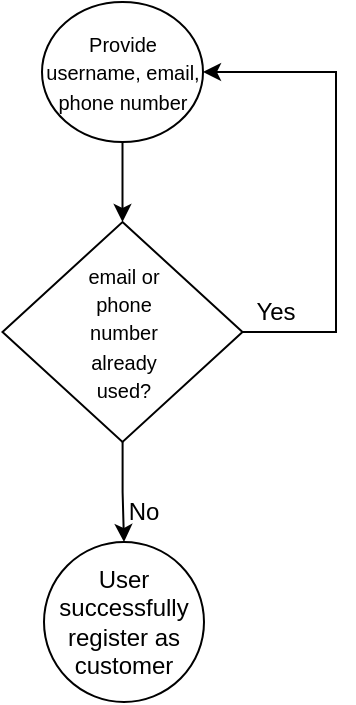 <mxfile version="26.1.1" pages="5">
  <diagram id="C5RBs43oDa-KdzZeNtuy" name="register_page">
    <mxGraphModel dx="1381" dy="788" grid="1" gridSize="10" guides="1" tooltips="1" connect="1" arrows="1" fold="1" page="1" pageScale="1" pageWidth="827" pageHeight="1169" math="0" shadow="0">
      <root>
        <mxCell id="WIyWlLk6GJQsqaUBKTNV-0" />
        <mxCell id="WIyWlLk6GJQsqaUBKTNV-1" parent="WIyWlLk6GJQsqaUBKTNV-0" />
        <mxCell id="vFqRzFj6SfY-Zso-tEkZ-1" value="&lt;font size=&quot;1&quot;&gt;Provide username, email, phone number&lt;/font&gt;" style="ellipse;whiteSpace=wrap;html=1;" vertex="1" parent="WIyWlLk6GJQsqaUBKTNV-1">
          <mxGeometry x="373" y="60" width="80.5" height="70" as="geometry" />
        </mxCell>
        <mxCell id="vFqRzFj6SfY-Zso-tEkZ-11" value="" style="edgeStyle=orthogonalEdgeStyle;rounded=0;orthogonalLoop=1;jettySize=auto;html=1;" edge="1" parent="WIyWlLk6GJQsqaUBKTNV-1" source="vFqRzFj6SfY-Zso-tEkZ-4" target="vFqRzFj6SfY-Zso-tEkZ-10">
          <mxGeometry relative="1" as="geometry" />
        </mxCell>
        <mxCell id="vFqRzFj6SfY-Zso-tEkZ-4" value="" style="rhombus;whiteSpace=wrap;html=1;" vertex="1" parent="WIyWlLk6GJQsqaUBKTNV-1">
          <mxGeometry x="353.25" y="170" width="120" height="110" as="geometry" />
        </mxCell>
        <mxCell id="vFqRzFj6SfY-Zso-tEkZ-5" value="" style="endArrow=classic;html=1;rounded=0;exitX=0.5;exitY=1;exitDx=0;exitDy=0;" edge="1" parent="WIyWlLk6GJQsqaUBKTNV-1" source="vFqRzFj6SfY-Zso-tEkZ-1" target="vFqRzFj6SfY-Zso-tEkZ-4">
          <mxGeometry width="50" height="50" relative="1" as="geometry">
            <mxPoint x="330" y="200" as="sourcePoint" />
            <mxPoint x="380" y="150" as="targetPoint" />
          </mxGeometry>
        </mxCell>
        <mxCell id="vFqRzFj6SfY-Zso-tEkZ-6" value="" style="endArrow=classic;html=1;rounded=0;entryX=1;entryY=0.5;entryDx=0;entryDy=0;exitX=1;exitY=0.5;exitDx=0;exitDy=0;" edge="1" parent="WIyWlLk6GJQsqaUBKTNV-1" source="vFqRzFj6SfY-Zso-tEkZ-4" target="vFqRzFj6SfY-Zso-tEkZ-1">
          <mxGeometry width="50" height="50" relative="1" as="geometry">
            <mxPoint x="473.25" y="220" as="sourcePoint" />
            <mxPoint x="520" y="90" as="targetPoint" />
            <Array as="points">
              <mxPoint x="520" y="225" />
              <mxPoint x="520" y="95" />
            </Array>
          </mxGeometry>
        </mxCell>
        <mxCell id="vFqRzFj6SfY-Zso-tEkZ-7" value="Yes" style="text;html=1;align=center;verticalAlign=middle;whiteSpace=wrap;rounded=0;" vertex="1" parent="WIyWlLk6GJQsqaUBKTNV-1">
          <mxGeometry x="460" y="200" width="60" height="30" as="geometry" />
        </mxCell>
        <mxCell id="vFqRzFj6SfY-Zso-tEkZ-9" value="&lt;span style=&quot;font-size: 10px;&quot;&gt;email or phone number already used?&lt;/span&gt;" style="text;html=1;align=center;verticalAlign=middle;whiteSpace=wrap;rounded=0;" vertex="1" parent="WIyWlLk6GJQsqaUBKTNV-1">
          <mxGeometry x="384" y="210" width="60" height="30" as="geometry" />
        </mxCell>
        <mxCell id="vFqRzFj6SfY-Zso-tEkZ-10" value="User successfully register as customer" style="ellipse;whiteSpace=wrap;html=1;" vertex="1" parent="WIyWlLk6GJQsqaUBKTNV-1">
          <mxGeometry x="374" y="330" width="80" height="80" as="geometry" />
        </mxCell>
        <mxCell id="vFqRzFj6SfY-Zso-tEkZ-12" value="No" style="text;html=1;align=center;verticalAlign=middle;whiteSpace=wrap;rounded=0;" vertex="1" parent="WIyWlLk6GJQsqaUBKTNV-1">
          <mxGeometry x="393.5" y="300" width="60" height="30" as="geometry" />
        </mxCell>
      </root>
    </mxGraphModel>
  </diagram>
  <diagram id="noeFz-CmRHYCKKzCGjBU" name="login">
    <mxGraphModel dx="552" dy="315" grid="1" gridSize="10" guides="1" tooltips="1" connect="1" arrows="1" fold="1" page="1" pageScale="1" pageWidth="850" pageHeight="1100" math="0" shadow="0">
      <root>
        <mxCell id="0" />
        <mxCell id="1" parent="0" />
        <mxCell id="GZhc0Tuc8JsuoQ8Yy22w-4" value="" style="edgeStyle=orthogonalEdgeStyle;rounded=0;orthogonalLoop=1;jettySize=auto;html=1;" edge="1" parent="1" source="GZhc0Tuc8JsuoQ8Yy22w-1" target="GZhc0Tuc8JsuoQ8Yy22w-3">
          <mxGeometry relative="1" as="geometry" />
        </mxCell>
        <mxCell id="GZhc0Tuc8JsuoQ8Yy22w-1" value="" style="strokeWidth=2;html=1;shape=mxgraph.flowchart.start_1;whiteSpace=wrap;" vertex="1" parent="1">
          <mxGeometry x="370" y="10" width="100" height="60" as="geometry" />
        </mxCell>
        <mxCell id="GZhc0Tuc8JsuoQ8Yy22w-2" value="Provide email and password" style="text;html=1;align=center;verticalAlign=middle;whiteSpace=wrap;rounded=0;" vertex="1" parent="1">
          <mxGeometry x="390" y="25" width="60" height="30" as="geometry" />
        </mxCell>
        <mxCell id="GZhc0Tuc8JsuoQ8Yy22w-7" value="" style="edgeStyle=orthogonalEdgeStyle;rounded=0;orthogonalLoop=1;jettySize=auto;html=1;" edge="1" parent="1" source="GZhc0Tuc8JsuoQ8Yy22w-3" target="GZhc0Tuc8JsuoQ8Yy22w-6">
          <mxGeometry relative="1" as="geometry" />
        </mxCell>
        <mxCell id="GZhc0Tuc8JsuoQ8Yy22w-3" value="" style="rhombus;whiteSpace=wrap;html=1;strokeWidth=2;" vertex="1" parent="1">
          <mxGeometry x="380" y="140" width="80" height="80" as="geometry" />
        </mxCell>
        <mxCell id="GZhc0Tuc8JsuoQ8Yy22w-5" value="Account verified?" style="text;html=1;align=center;verticalAlign=middle;whiteSpace=wrap;rounded=0;" vertex="1" parent="1">
          <mxGeometry x="390" y="160" width="60" height="30" as="geometry" />
        </mxCell>
        <mxCell id="GZhc0Tuc8JsuoQ8Yy22w-10" value="" style="edgeStyle=orthogonalEdgeStyle;rounded=0;orthogonalLoop=1;jettySize=auto;html=1;" edge="1" parent="1" source="GZhc0Tuc8JsuoQ8Yy22w-6" target="GZhc0Tuc8JsuoQ8Yy22w-9">
          <mxGeometry relative="1" as="geometry" />
        </mxCell>
        <mxCell id="GZhc0Tuc8JsuoQ8Yy22w-6" value="" style="rhombus;whiteSpace=wrap;html=1;strokeWidth=2;" vertex="1" parent="1">
          <mxGeometry x="380" y="300" width="80" height="80" as="geometry" />
        </mxCell>
        <mxCell id="GZhc0Tuc8JsuoQ8Yy22w-8" value="correct credential?" style="text;html=1;align=center;verticalAlign=middle;whiteSpace=wrap;rounded=0;" vertex="1" parent="1">
          <mxGeometry x="390" y="320" width="60" height="30" as="geometry" />
        </mxCell>
        <mxCell id="GZhc0Tuc8JsuoQ8Yy22w-9" value="" style="strokeWidth=2;html=1;shape=mxgraph.flowchart.start_1;whiteSpace=wrap;" vertex="1" parent="1">
          <mxGeometry x="370" y="460" width="100" height="60" as="geometry" />
        </mxCell>
        <mxCell id="GZhc0Tuc8JsuoQ8Yy22w-11" value="Login Successfully" style="text;html=1;align=center;verticalAlign=middle;whiteSpace=wrap;rounded=0;" vertex="1" parent="1">
          <mxGeometry x="390" y="475" width="60" height="30" as="geometry" />
        </mxCell>
        <mxCell id="GZhc0Tuc8JsuoQ8Yy22w-12" value="Yes" style="text;html=1;align=center;verticalAlign=middle;whiteSpace=wrap;rounded=0;" vertex="1" parent="1">
          <mxGeometry x="410" y="240" width="60" height="30" as="geometry" />
        </mxCell>
        <mxCell id="GZhc0Tuc8JsuoQ8Yy22w-13" value="Yes" style="text;html=1;align=center;verticalAlign=middle;whiteSpace=wrap;rounded=0;" vertex="1" parent="1">
          <mxGeometry x="410" y="400" width="60" height="30" as="geometry" />
        </mxCell>
      </root>
    </mxGraphModel>
  </diagram>
  <diagram id="HBIR7eQrUnOpqF7QMStF" name="verify-otp">
    <mxGraphModel dx="1315" dy="1850" grid="1" gridSize="10" guides="1" tooltips="1" connect="1" arrows="1" fold="1" page="1" pageScale="1" pageWidth="850" pageHeight="1100" math="0" shadow="0">
      <root>
        <mxCell id="0" />
        <mxCell id="1" parent="0" />
        <mxCell id="HF3W2_mxPpONOlsybkka-77" value="" style="rounded=1;whiteSpace=wrap;html=1;dashed=1;dashPattern=8 8;strokeWidth=2;" vertex="1" parent="1">
          <mxGeometry x="120" y="640" width="510" height="780" as="geometry" />
        </mxCell>
        <mxCell id="HF3W2_mxPpONOlsybkka-76" value="" style="rounded=1;whiteSpace=wrap;html=1;dashed=1;dashPattern=8 8;strokeWidth=2;" vertex="1" parent="1">
          <mxGeometry x="120" y="20" width="510" height="610" as="geometry" />
        </mxCell>
        <mxCell id="HF3W2_mxPpONOlsybkka-74" value="" style="rounded=1;whiteSpace=wrap;html=1;dashed=1;dashPattern=8 8;strokeWidth=2;" vertex="1" parent="1">
          <mxGeometry x="120" y="-990" width="510" height="990" as="geometry" />
        </mxCell>
        <mxCell id="HF3W2_mxPpONOlsybkka-4" value="" style="edgeStyle=orthogonalEdgeStyle;rounded=0;orthogonalLoop=1;jettySize=auto;html=1;" edge="1" parent="1" source="HF3W2_mxPpONOlsybkka-1" target="HF3W2_mxPpONOlsybkka-3">
          <mxGeometry relative="1" as="geometry" />
        </mxCell>
        <mxCell id="HF3W2_mxPpONOlsybkka-1" value="" style="strokeWidth=2;html=1;shape=mxgraph.flowchart.start_1;whiteSpace=wrap;" vertex="1" parent="1">
          <mxGeometry x="310" y="-1090" width="130" height="80" as="geometry" />
        </mxCell>
        <mxCell id="HF3W2_mxPpONOlsybkka-2" value="Start" style="text;html=1;align=center;verticalAlign=middle;whiteSpace=wrap;rounded=0;" vertex="1" parent="1">
          <mxGeometry x="340" y="-1065" width="60" height="30" as="geometry" />
        </mxCell>
        <mxCell id="HF3W2_mxPpONOlsybkka-3" value="" style="whiteSpace=wrap;html=1;strokeWidth=2;" vertex="1" parent="1">
          <mxGeometry x="315" y="-920" width="120" height="60" as="geometry" />
        </mxCell>
        <mxCell id="HF3W2_mxPpONOlsybkka-7" value="" style="edgeStyle=orthogonalEdgeStyle;rounded=0;orthogonalLoop=1;jettySize=auto;html=1;" edge="1" parent="1" source="HF3W2_mxPpONOlsybkka-5" target="HF3W2_mxPpONOlsybkka-6">
          <mxGeometry relative="1" as="geometry" />
        </mxCell>
        <mxCell id="HF3W2_mxPpONOlsybkka-5" value="User Accesses Registration Page" style="text;html=1;align=center;verticalAlign=middle;whiteSpace=wrap;rounded=0;" vertex="1" parent="1">
          <mxGeometry x="317.5" y="-915" width="115" height="50" as="geometry" />
        </mxCell>
        <mxCell id="HF3W2_mxPpONOlsybkka-10" value="" style="edgeStyle=orthogonalEdgeStyle;rounded=0;orthogonalLoop=1;jettySize=auto;html=1;" edge="1" parent="1" source="HF3W2_mxPpONOlsybkka-6" target="HF3W2_mxPpONOlsybkka-9">
          <mxGeometry relative="1" as="geometry" />
        </mxCell>
        <mxCell id="HF3W2_mxPpONOlsybkka-6" value="" style="whiteSpace=wrap;html=1;" vertex="1" parent="1">
          <mxGeometry x="240" y="-790" width="270" height="60" as="geometry" />
        </mxCell>
        <mxCell id="HF3W2_mxPpONOlsybkka-8" value="user Enters Details (Full Name, E-mail, Phone Number, Password)" style="text;html=1;align=center;verticalAlign=middle;whiteSpace=wrap;rounded=0;" vertex="1" parent="1">
          <mxGeometry x="240" y="-790" width="270" height="50" as="geometry" />
        </mxCell>
        <mxCell id="HF3W2_mxPpONOlsybkka-12" style="edgeStyle=orthogonalEdgeStyle;rounded=0;orthogonalLoop=1;jettySize=auto;html=1;exitX=1;exitY=0.5;exitDx=0;exitDy=0;entryX=1.002;entryY=0.614;entryDx=0;entryDy=0;entryPerimeter=0;" edge="1" parent="1" source="HF3W2_mxPpONOlsybkka-9" target="HF3W2_mxPpONOlsybkka-8">
          <mxGeometry relative="1" as="geometry">
            <mxPoint x="561.08" y="-760.7" as="targetPoint" />
            <mxPoint x="490" y="-605" as="sourcePoint" />
            <Array as="points">
              <mxPoint x="560" y="-605" />
              <mxPoint x="560" y="-759" />
            </Array>
          </mxGeometry>
        </mxCell>
        <mxCell id="HF3W2_mxPpONOlsybkka-14" value="" style="edgeStyle=orthogonalEdgeStyle;rounded=0;orthogonalLoop=1;jettySize=auto;html=1;" edge="1" parent="1" source="HF3W2_mxPpONOlsybkka-9" target="HF3W2_mxPpONOlsybkka-13">
          <mxGeometry relative="1" as="geometry" />
        </mxCell>
        <mxCell id="HF3W2_mxPpONOlsybkka-9" value="" style="rhombus;whiteSpace=wrap;html=1;" vertex="1" parent="1">
          <mxGeometry x="310" y="-660" width="130" height="110" as="geometry" />
        </mxCell>
        <mxCell id="HF3W2_mxPpONOlsybkka-11" value="System Validates Input" style="text;html=1;align=center;verticalAlign=middle;whiteSpace=wrap;rounded=0;" vertex="1" parent="1">
          <mxGeometry x="320" y="-630" width="110" height="50" as="geometry" />
        </mxCell>
        <mxCell id="HF3W2_mxPpONOlsybkka-16" style="edgeStyle=orthogonalEdgeStyle;rounded=0;orthogonalLoop=1;jettySize=auto;html=1;exitX=0;exitY=0.5;exitDx=0;exitDy=0;entryX=0;entryY=0.6;entryDx=0;entryDy=0;entryPerimeter=0;" edge="1" parent="1" source="HF3W2_mxPpONOlsybkka-13" target="HF3W2_mxPpONOlsybkka-8">
          <mxGeometry relative="1" as="geometry">
            <mxPoint x="160" y="-760" as="targetPoint" />
            <Array as="points">
              <mxPoint x="160" y="-400" />
              <mxPoint x="160" y="-760" />
            </Array>
          </mxGeometry>
        </mxCell>
        <mxCell id="HF3W2_mxPpONOlsybkka-18" value="" style="edgeStyle=orthogonalEdgeStyle;rounded=0;orthogonalLoop=1;jettySize=auto;html=1;" edge="1" parent="1" source="HF3W2_mxPpONOlsybkka-13" target="HF3W2_mxPpONOlsybkka-17">
          <mxGeometry relative="1" as="geometry" />
        </mxCell>
        <mxCell id="HF3W2_mxPpONOlsybkka-13" value="" style="rhombus;whiteSpace=wrap;html=1;" vertex="1" parent="1">
          <mxGeometry x="310" y="-455" width="130" height="110" as="geometry" />
        </mxCell>
        <mxCell id="HF3W2_mxPpONOlsybkka-15" value="System Checks for Existing User" style="text;html=1;align=center;verticalAlign=middle;whiteSpace=wrap;rounded=0;" vertex="1" parent="1">
          <mxGeometry x="320" y="-425" width="110" height="50" as="geometry" />
        </mxCell>
        <mxCell id="HF3W2_mxPpONOlsybkka-21" value="" style="edgeStyle=orthogonalEdgeStyle;rounded=0;orthogonalLoop=1;jettySize=auto;html=1;" edge="1" parent="1" source="HF3W2_mxPpONOlsybkka-17" target="HF3W2_mxPpONOlsybkka-20">
          <mxGeometry relative="1" as="geometry" />
        </mxCell>
        <mxCell id="HF3W2_mxPpONOlsybkka-17" value="" style="whiteSpace=wrap;html=1;" vertex="1" parent="1">
          <mxGeometry x="240" y="-240" width="270" height="60" as="geometry" />
        </mxCell>
        <mxCell id="HF3W2_mxPpONOlsybkka-19" value="System Generates OTP&lt;br&gt;System Creates User Record" style="text;html=1;align=center;verticalAlign=middle;whiteSpace=wrap;rounded=0;" vertex="1" parent="1">
          <mxGeometry x="240" y="-240" width="270" height="50" as="geometry" />
        </mxCell>
        <mxCell id="HF3W2_mxPpONOlsybkka-24" value="" style="edgeStyle=orthogonalEdgeStyle;rounded=0;orthogonalLoop=1;jettySize=auto;html=1;" edge="1" parent="1" source="HF3W2_mxPpONOlsybkka-20" target="HF3W2_mxPpONOlsybkka-23">
          <mxGeometry relative="1" as="geometry" />
        </mxCell>
        <mxCell id="HF3W2_mxPpONOlsybkka-20" value="" style="whiteSpace=wrap;html=1;" vertex="1" parent="1">
          <mxGeometry x="240" y="-100" width="270" height="60" as="geometry" />
        </mxCell>
        <mxCell id="HF3W2_mxPpONOlsybkka-22" value="System Sends OTP to User&#39;s Email/Phone Number" style="text;html=1;align=center;verticalAlign=middle;whiteSpace=wrap;rounded=0;" vertex="1" parent="1">
          <mxGeometry x="240" y="-100" width="270" height="50" as="geometry" />
        </mxCell>
        <mxCell id="HF3W2_mxPpONOlsybkka-27" value="" style="edgeStyle=orthogonalEdgeStyle;rounded=0;orthogonalLoop=1;jettySize=auto;html=1;" edge="1" parent="1" source="HF3W2_mxPpONOlsybkka-23" target="HF3W2_mxPpONOlsybkka-26">
          <mxGeometry relative="1" as="geometry" />
        </mxCell>
        <mxCell id="HF3W2_mxPpONOlsybkka-23" value="" style="whiteSpace=wrap;html=1;" vertex="1" parent="1">
          <mxGeometry x="315" y="40" width="120" height="60" as="geometry" />
        </mxCell>
        <mxCell id="HF3W2_mxPpONOlsybkka-25" value="user Enters OTP" style="text;html=1;align=center;verticalAlign=middle;whiteSpace=wrap;rounded=0;" vertex="1" parent="1">
          <mxGeometry x="315" y="40" width="125" height="50" as="geometry" />
        </mxCell>
        <mxCell id="HF3W2_mxPpONOlsybkka-29" style="edgeStyle=orthogonalEdgeStyle;rounded=0;orthogonalLoop=1;jettySize=auto;html=1;exitX=1;exitY=0.5;exitDx=0;exitDy=0;entryX=1;entryY=0.5;entryDx=0;entryDy=0;" edge="1" parent="1" source="HF3W2_mxPpONOlsybkka-26" target="HF3W2_mxPpONOlsybkka-25">
          <mxGeometry relative="1" as="geometry">
            <mxPoint x="520" y="60" as="targetPoint" />
            <Array as="points">
              <mxPoint x="500" y="225" />
              <mxPoint x="500" y="65" />
            </Array>
          </mxGeometry>
        </mxCell>
        <mxCell id="HF3W2_mxPpONOlsybkka-33" value="" style="edgeStyle=orthogonalEdgeStyle;rounded=0;orthogonalLoop=1;jettySize=auto;html=1;" edge="1" parent="1" source="HF3W2_mxPpONOlsybkka-26" target="HF3W2_mxPpONOlsybkka-32">
          <mxGeometry relative="1" as="geometry" />
        </mxCell>
        <mxCell id="HF3W2_mxPpONOlsybkka-26" value="" style="rhombus;whiteSpace=wrap;html=1;" vertex="1" parent="1">
          <mxGeometry x="310" y="170" width="130" height="110" as="geometry" />
        </mxCell>
        <mxCell id="HF3W2_mxPpONOlsybkka-28" value="System Validates OTP" style="text;html=1;align=center;verticalAlign=middle;whiteSpace=wrap;rounded=0;" vertex="1" parent="1">
          <mxGeometry x="332.5" y="210" width="90" height="30" as="geometry" />
        </mxCell>
        <mxCell id="HF3W2_mxPpONOlsybkka-36" value="" style="edgeStyle=orthogonalEdgeStyle;rounded=0;orthogonalLoop=1;jettySize=auto;html=1;" edge="1" parent="1" source="HF3W2_mxPpONOlsybkka-32" target="HF3W2_mxPpONOlsybkka-35">
          <mxGeometry relative="1" as="geometry" />
        </mxCell>
        <mxCell id="HF3W2_mxPpONOlsybkka-32" value="" style="whiteSpace=wrap;html=1;" vertex="1" parent="1">
          <mxGeometry x="315" y="385" width="120" height="60" as="geometry" />
        </mxCell>
        <mxCell id="HF3W2_mxPpONOlsybkka-34" value="System Sets isVerified to True&amp;nbsp;" style="text;html=1;align=center;verticalAlign=middle;whiteSpace=wrap;rounded=0;" vertex="1" parent="1">
          <mxGeometry x="315" y="385" width="115" height="45" as="geometry" />
        </mxCell>
        <mxCell id="HF3W2_mxPpONOlsybkka-39" value="" style="edgeStyle=orthogonalEdgeStyle;rounded=0;orthogonalLoop=1;jettySize=auto;html=1;" edge="1" parent="1" source="HF3W2_mxPpONOlsybkka-35" target="HF3W2_mxPpONOlsybkka-38">
          <mxGeometry relative="1" as="geometry" />
        </mxCell>
        <mxCell id="HF3W2_mxPpONOlsybkka-35" value="" style="whiteSpace=wrap;html=1;" vertex="1" parent="1">
          <mxGeometry x="240" y="525" width="270" height="60" as="geometry" />
        </mxCell>
        <mxCell id="HF3W2_mxPpONOlsybkka-37" value="Display Success message (Able to login with email and password)" style="text;html=1;align=center;verticalAlign=middle;whiteSpace=wrap;rounded=0;" vertex="1" parent="1">
          <mxGeometry x="240" y="525" width="270" height="45" as="geometry" />
        </mxCell>
        <mxCell id="HF3W2_mxPpONOlsybkka-42" value="" style="edgeStyle=orthogonalEdgeStyle;rounded=0;orthogonalLoop=1;jettySize=auto;html=1;" edge="1" parent="1" source="HF3W2_mxPpONOlsybkka-38" target="HF3W2_mxPpONOlsybkka-41">
          <mxGeometry relative="1" as="geometry" />
        </mxCell>
        <mxCell id="HF3W2_mxPpONOlsybkka-38" value="" style="whiteSpace=wrap;html=1;" vertex="1" parent="1">
          <mxGeometry x="315" y="665" width="120" height="60" as="geometry" />
        </mxCell>
        <mxCell id="HF3W2_mxPpONOlsybkka-40" value="User Accesses Login page" style="text;html=1;align=center;verticalAlign=middle;whiteSpace=wrap;rounded=0;" vertex="1" parent="1">
          <mxGeometry x="315" y="665" width="125" height="45" as="geometry" />
        </mxCell>
        <mxCell id="HF3W2_mxPpONOlsybkka-45" value="" style="edgeStyle=orthogonalEdgeStyle;rounded=0;orthogonalLoop=1;jettySize=auto;html=1;" edge="1" parent="1" source="HF3W2_mxPpONOlsybkka-41" target="HF3W2_mxPpONOlsybkka-44">
          <mxGeometry relative="1" as="geometry" />
        </mxCell>
        <mxCell id="HF3W2_mxPpONOlsybkka-41" value="" style="whiteSpace=wrap;html=1;" vertex="1" parent="1">
          <mxGeometry x="240" y="810" width="270" height="60" as="geometry" />
        </mxCell>
        <mxCell id="HF3W2_mxPpONOlsybkka-43" value="Users Enters Email and password" style="text;html=1;align=center;verticalAlign=middle;whiteSpace=wrap;rounded=0;" vertex="1" parent="1">
          <mxGeometry x="240" y="810" width="270" height="50" as="geometry" />
        </mxCell>
        <mxCell id="HF3W2_mxPpONOlsybkka-48" value="" style="edgeStyle=orthogonalEdgeStyle;rounded=0;orthogonalLoop=1;jettySize=auto;html=1;" edge="1" parent="1" source="HF3W2_mxPpONOlsybkka-44" target="HF3W2_mxPpONOlsybkka-47">
          <mxGeometry relative="1" as="geometry" />
        </mxCell>
        <mxCell id="HF3W2_mxPpONOlsybkka-52" value="" style="edgeStyle=orthogonalEdgeStyle;rounded=0;orthogonalLoop=1;jettySize=auto;html=1;" edge="1" parent="1" source="HF3W2_mxPpONOlsybkka-44" target="HF3W2_mxPpONOlsybkka-51">
          <mxGeometry relative="1" as="geometry" />
        </mxCell>
        <mxCell id="HF3W2_mxPpONOlsybkka-44" value="" style="rhombus;whiteSpace=wrap;html=1;" vertex="1" parent="1">
          <mxGeometry x="310" y="940" width="130" height="110" as="geometry" />
        </mxCell>
        <mxCell id="HF3W2_mxPpONOlsybkka-46" value="Check isVerified True?" style="text;html=1;align=center;verticalAlign=middle;whiteSpace=wrap;rounded=0;" vertex="1" parent="1">
          <mxGeometry x="315" y="980" width="120" height="30" as="geometry" />
        </mxCell>
        <mxCell id="HF3W2_mxPpONOlsybkka-47" value="" style="whiteSpace=wrap;html=1;" vertex="1" parent="1">
          <mxGeometry x="525" y="965" width="120" height="60" as="geometry" />
        </mxCell>
        <mxCell id="HF3W2_mxPpONOlsybkka-50" style="edgeStyle=orthogonalEdgeStyle;rounded=0;orthogonalLoop=1;jettySize=auto;html=1;exitX=0.5;exitY=0;exitDx=0;exitDy=0;entryX=0.975;entryY=0.173;entryDx=0;entryDy=0;entryPerimeter=0;" edge="1" parent="1">
          <mxGeometry relative="1" as="geometry">
            <mxPoint x="434.995" y="48.65" as="targetPoint" />
            <mxPoint x="580.62" y="965.0" as="sourcePoint" />
            <Array as="points">
              <mxPoint x="598.12" y="965" />
              <mxPoint x="598.12" y="49" />
            </Array>
          </mxGeometry>
        </mxCell>
        <mxCell id="HF3W2_mxPpONOlsybkka-49" value="Resend OTP and Verify" style="text;html=1;align=center;verticalAlign=middle;whiteSpace=wrap;rounded=0;" vertex="1" parent="1">
          <mxGeometry x="525" y="965" width="115" height="55" as="geometry" />
        </mxCell>
        <mxCell id="HF3W2_mxPpONOlsybkka-54" style="edgeStyle=orthogonalEdgeStyle;rounded=0;orthogonalLoop=1;jettySize=auto;html=1;exitX=0;exitY=1;exitDx=0;exitDy=0;" edge="1" parent="1" source="HF3W2_mxPpONOlsybkka-51">
          <mxGeometry relative="1" as="geometry">
            <mxPoint x="210" y="1320" as="targetPoint" />
          </mxGeometry>
        </mxCell>
        <mxCell id="HF3W2_mxPpONOlsybkka-55" style="edgeStyle=orthogonalEdgeStyle;rounded=0;orthogonalLoop=1;jettySize=auto;html=1;exitX=1;exitY=1;exitDx=0;exitDy=0;" edge="1" parent="1">
          <mxGeometry relative="1" as="geometry">
            <mxPoint x="543" y="1320" as="targetPoint" />
            <mxPoint x="390.0" y="1212.5" as="sourcePoint" />
          </mxGeometry>
        </mxCell>
        <mxCell id="HF3W2_mxPpONOlsybkka-51" value="" style="rhombus;whiteSpace=wrap;html=1;" vertex="1" parent="1">
          <mxGeometry x="310" y="1130" width="130" height="110" as="geometry" />
        </mxCell>
        <mxCell id="HF3W2_mxPpONOlsybkka-53" value="Check Credentials" style="text;html=1;align=center;verticalAlign=middle;whiteSpace=wrap;rounded=0;" vertex="1" parent="1">
          <mxGeometry x="310" y="1170" width="130" height="30" as="geometry" />
        </mxCell>
        <mxCell id="HF3W2_mxPpONOlsybkka-56" value="" style="rounded=0;whiteSpace=wrap;html=1;" vertex="1" parent="1">
          <mxGeometry x="150" y="1320" width="120" height="60" as="geometry" />
        </mxCell>
        <mxCell id="HF3W2_mxPpONOlsybkka-63" style="edgeStyle=orthogonalEdgeStyle;rounded=0;orthogonalLoop=1;jettySize=auto;html=1;exitX=0.25;exitY=0;exitDx=0;exitDy=0;entryX=0;entryY=0.6;entryDx=0;entryDy=0;entryPerimeter=0;" edge="1" parent="1" source="HF3W2_mxPpONOlsybkka-57" target="HF3W2_mxPpONOlsybkka-43">
          <mxGeometry relative="1" as="geometry">
            <mxPoint x="180" y="840" as="targetPoint" />
          </mxGeometry>
        </mxCell>
        <mxCell id="HF3W2_mxPpONOlsybkka-57" value="Display Error(Invalid Credentials)" style="text;html=1;align=center;verticalAlign=middle;whiteSpace=wrap;rounded=0;" vertex="1" parent="1">
          <mxGeometry x="150" y="1320" width="120" height="50" as="geometry" />
        </mxCell>
        <mxCell id="HF3W2_mxPpONOlsybkka-61" value="" style="edgeStyle=orthogonalEdgeStyle;rounded=0;orthogonalLoop=1;jettySize=auto;html=1;" edge="1" parent="1" source="HF3W2_mxPpONOlsybkka-58" target="HF3W2_mxPpONOlsybkka-60">
          <mxGeometry relative="1" as="geometry" />
        </mxCell>
        <mxCell id="HF3W2_mxPpONOlsybkka-58" value="" style="rounded=0;whiteSpace=wrap;html=1;" vertex="1" parent="1">
          <mxGeometry x="480" y="1320" width="120" height="60" as="geometry" />
        </mxCell>
        <mxCell id="HF3W2_mxPpONOlsybkka-59" value="Logged In Successfully" style="text;html=1;align=center;verticalAlign=middle;whiteSpace=wrap;rounded=0;" vertex="1" parent="1">
          <mxGeometry x="480" y="1320" width="120" height="50" as="geometry" />
        </mxCell>
        <mxCell id="HF3W2_mxPpONOlsybkka-60" value="" style="ellipse;whiteSpace=wrap;html=1;rounded=0;" vertex="1" parent="1">
          <mxGeometry x="470" y="1450" width="140" height="70" as="geometry" />
        </mxCell>
        <mxCell id="HF3W2_mxPpONOlsybkka-62" value="End" style="text;html=1;align=center;verticalAlign=middle;whiteSpace=wrap;rounded=0;" vertex="1" parent="1">
          <mxGeometry x="510" y="1470" width="60" height="30" as="geometry" />
        </mxCell>
        <mxCell id="HF3W2_mxPpONOlsybkka-64" value="Invalid" style="text;html=1;align=center;verticalAlign=middle;whiteSpace=wrap;rounded=0;" vertex="1" parent="1">
          <mxGeometry x="465" y="-630" width="60" height="30" as="geometry" />
        </mxCell>
        <mxCell id="HF3W2_mxPpONOlsybkka-65" value="Valid" style="text;html=1;align=center;verticalAlign=middle;whiteSpace=wrap;rounded=0;" vertex="1" parent="1">
          <mxGeometry x="375" y="-520" width="60" height="30" as="geometry" />
        </mxCell>
        <mxCell id="HF3W2_mxPpONOlsybkka-66" value="Exists" style="text;html=1;align=center;verticalAlign=middle;whiteSpace=wrap;rounded=0;" vertex="1" parent="1">
          <mxGeometry x="220" y="-430" width="60" height="30" as="geometry" />
        </mxCell>
        <mxCell id="HF3W2_mxPpONOlsybkka-67" value="Not Exists" style="text;html=1;align=center;verticalAlign=middle;whiteSpace=wrap;rounded=0;" vertex="1" parent="1">
          <mxGeometry x="380" y="-320" width="60" height="30" as="geometry" />
        </mxCell>
        <mxCell id="HF3W2_mxPpONOlsybkka-68" value="Invalid" style="text;html=1;align=center;verticalAlign=middle;whiteSpace=wrap;rounded=0;" vertex="1" parent="1">
          <mxGeometry x="440" y="200" width="60" height="30" as="geometry" />
        </mxCell>
        <mxCell id="HF3W2_mxPpONOlsybkka-69" value="Valid" style="text;html=1;align=center;verticalAlign=middle;whiteSpace=wrap;rounded=0;" vertex="1" parent="1">
          <mxGeometry x="375" y="310" width="60" height="30" as="geometry" />
        </mxCell>
        <mxCell id="HF3W2_mxPpONOlsybkka-70" value="Yes" style="text;html=1;align=center;verticalAlign=middle;whiteSpace=wrap;rounded=0;" vertex="1" parent="1">
          <mxGeometry x="365" y="1070" width="60" height="30" as="geometry" />
        </mxCell>
        <mxCell id="HF3W2_mxPpONOlsybkka-71" value="No" style="text;html=1;align=center;verticalAlign=middle;whiteSpace=wrap;rounded=0;" vertex="1" parent="1">
          <mxGeometry x="450" y="970" width="60" height="30" as="geometry" />
        </mxCell>
        <mxCell id="HF3W2_mxPpONOlsybkka-72" value="Invalid" style="text;html=1;align=center;verticalAlign=middle;whiteSpace=wrap;rounded=0;" vertex="1" parent="1">
          <mxGeometry x="230" y="1190" width="60" height="30" as="geometry" />
        </mxCell>
        <mxCell id="HF3W2_mxPpONOlsybkka-73" value="Valid" style="text;html=1;align=center;verticalAlign=middle;whiteSpace=wrap;rounded=0;" vertex="1" parent="1">
          <mxGeometry x="450" y="1190" width="60" height="30" as="geometry" />
        </mxCell>
        <mxCell id="HF3W2_mxPpONOlsybkka-78" value="User Registration" style="text;html=1;align=center;verticalAlign=middle;whiteSpace=wrap;rounded=0;fontStyle=5" vertex="1" parent="1">
          <mxGeometry x="160" y="-980" width="120" height="30" as="geometry" />
        </mxCell>
        <mxCell id="HF3W2_mxPpONOlsybkka-79" value="&lt;b&gt;&lt;u&gt;OTP Verification&lt;/u&gt;&lt;/b&gt;" style="text;html=1;align=center;verticalAlign=middle;whiteSpace=wrap;rounded=0;" vertex="1" parent="1">
          <mxGeometry x="160" y="30" width="110" height="30" as="geometry" />
        </mxCell>
        <mxCell id="HF3W2_mxPpONOlsybkka-80" value="&lt;b&gt;&lt;u&gt;User Login&lt;/u&gt;&lt;/b&gt;" style="text;html=1;align=center;verticalAlign=middle;whiteSpace=wrap;rounded=0;" vertex="1" parent="1">
          <mxGeometry x="160" y="660" width="120" height="30" as="geometry" />
        </mxCell>
      </root>
    </mxGraphModel>
  </diagram>
  <diagram id="fbrleBVb4-goivSlWquf" name="Page-4">
    <mxGraphModel dx="1381" dy="788" grid="1" gridSize="10" guides="1" tooltips="1" connect="1" arrows="1" fold="1" page="1" pageScale="1" pageWidth="850" pageHeight="1100" math="0" shadow="0">
      <root>
        <mxCell id="0" />
        <mxCell id="1" parent="0" />
        <mxCell id="Uj1_zlIhvmjXQwpIuvbx-1" value="" style="edgeStyle=orthogonalEdgeStyle;rounded=0;orthogonalLoop=1;jettySize=auto;html=1;" edge="1" parent="1" source="Uj1_zlIhvmjXQwpIuvbx-2" target="Uj1_zlIhvmjXQwpIuvbx-4">
          <mxGeometry relative="1" as="geometry" />
        </mxCell>
        <mxCell id="Uj1_zlIhvmjXQwpIuvbx-2" value="Start" style="strokeWidth=2;html=1;shape=mxgraph.flowchart.start_1;whiteSpace=wrap;" vertex="1" parent="1">
          <mxGeometry x="310" y="100" width="90" height="50" as="geometry" />
        </mxCell>
        <mxCell id="Uj1_zlIhvmjXQwpIuvbx-3" value="" style="edgeStyle=orthogonalEdgeStyle;rounded=0;orthogonalLoop=1;jettySize=auto;html=1;" edge="1" parent="1" source="Uj1_zlIhvmjXQwpIuvbx-4" target="Uj1_zlIhvmjXQwpIuvbx-9">
          <mxGeometry relative="1" as="geometry" />
        </mxCell>
        <mxCell id="Uj1_zlIhvmjXQwpIuvbx-4" value="Landing Page" style="whiteSpace=wrap;html=1;strokeWidth=2;" vertex="1" parent="1">
          <mxGeometry x="295" y="190" width="120" height="60" as="geometry" />
        </mxCell>
        <mxCell id="Uj1_zlIhvmjXQwpIuvbx-5" value="" style="edgeStyle=orthogonalEdgeStyle;rounded=0;orthogonalLoop=1;jettySize=auto;html=1;entryX=0.5;entryY=0;entryDx=0;entryDy=0;" edge="1" parent="1" source="Uj1_zlIhvmjXQwpIuvbx-9" target="Uj1_zlIhvmjXQwpIuvbx-20">
          <mxGeometry relative="1" as="geometry">
            <mxPoint x="355" y="540" as="targetPoint" />
          </mxGeometry>
        </mxCell>
        <mxCell id="Uj1_zlIhvmjXQwpIuvbx-6" value="Yes" style="edgeLabel;html=1;align=center;verticalAlign=middle;resizable=0;points=[];" vertex="1" connectable="0" parent="Uj1_zlIhvmjXQwpIuvbx-5">
          <mxGeometry x="-0.204" y="-2" relative="1" as="geometry">
            <mxPoint as="offset" />
          </mxGeometry>
        </mxCell>
        <mxCell id="Uj1_zlIhvmjXQwpIuvbx-7" value="" style="edgeStyle=orthogonalEdgeStyle;rounded=0;orthogonalLoop=1;jettySize=auto;html=1;" edge="1" parent="1" target="Uj1_zlIhvmjXQwpIuvbx-11">
          <mxGeometry relative="1" as="geometry">
            <mxPoint x="407.5" y="330.0" as="sourcePoint" />
          </mxGeometry>
        </mxCell>
        <mxCell id="Uj1_zlIhvmjXQwpIuvbx-8" value="No" style="edgeLabel;html=1;align=center;verticalAlign=middle;resizable=0;points=[];" vertex="1" connectable="0" parent="Uj1_zlIhvmjXQwpIuvbx-7">
          <mxGeometry x="-0.321" y="2" relative="1" as="geometry">
            <mxPoint as="offset" />
          </mxGeometry>
        </mxCell>
        <mxCell id="Uj1_zlIhvmjXQwpIuvbx-9" value="isSeller" style="rhombus;whiteSpace=wrap;html=1;strokeWidth=2;" vertex="1" parent="1">
          <mxGeometry x="307.5" y="290" width="95" height="80" as="geometry" />
        </mxCell>
        <mxCell id="Uj1_zlIhvmjXQwpIuvbx-10" value="" style="edgeStyle=orthogonalEdgeStyle;rounded=0;orthogonalLoop=1;jettySize=auto;html=1;" edge="1" parent="1" source="Uj1_zlIhvmjXQwpIuvbx-11" target="Uj1_zlIhvmjXQwpIuvbx-13">
          <mxGeometry relative="1" as="geometry" />
        </mxCell>
        <mxCell id="Uj1_zlIhvmjXQwpIuvbx-11" value="Request for Seller" style="whiteSpace=wrap;html=1;strokeWidth=2;" vertex="1" parent="1">
          <mxGeometry x="480" y="305" width="120" height="50" as="geometry" />
        </mxCell>
        <mxCell id="Uj1_zlIhvmjXQwpIuvbx-12" value="" style="edgeStyle=orthogonalEdgeStyle;rounded=0;orthogonalLoop=1;jettySize=auto;html=1;" edge="1" parent="1" source="Uj1_zlIhvmjXQwpIuvbx-13">
          <mxGeometry relative="1" as="geometry">
            <mxPoint x="540" y="540" as="targetPoint" />
          </mxGeometry>
        </mxCell>
        <mxCell id="Uj1_zlIhvmjXQwpIuvbx-13" value="Upload all the required Docs" style="shape=parallelogram;perimeter=parallelogramPerimeter;whiteSpace=wrap;html=1;fixedSize=1;strokeWidth=2;" vertex="1" parent="1">
          <mxGeometry x="480" y="430" width="120" height="60" as="geometry" />
        </mxCell>
        <mxCell id="Uj1_zlIhvmjXQwpIuvbx-14" value="" style="edgeStyle=orthogonalEdgeStyle;rounded=0;orthogonalLoop=1;jettySize=auto;html=1;" edge="1" parent="1" source="Uj1_zlIhvmjXQwpIuvbx-18" target="Uj1_zlIhvmjXQwpIuvbx-20">
          <mxGeometry relative="1" as="geometry" />
        </mxCell>
        <mxCell id="Uj1_zlIhvmjXQwpIuvbx-15" value="Approved" style="edgeLabel;html=1;align=center;verticalAlign=middle;resizable=0;points=[];" vertex="1" connectable="0" parent="Uj1_zlIhvmjXQwpIuvbx-14">
          <mxGeometry x="-0.032" y="2" relative="1" as="geometry">
            <mxPoint as="offset" />
          </mxGeometry>
        </mxCell>
        <mxCell id="Uj1_zlIhvmjXQwpIuvbx-16" value="" style="edgeStyle=orthogonalEdgeStyle;rounded=0;orthogonalLoop=1;jettySize=auto;html=1;" edge="1" parent="1" source="Uj1_zlIhvmjXQwpIuvbx-18" target="Uj1_zlIhvmjXQwpIuvbx-24">
          <mxGeometry relative="1" as="geometry" />
        </mxCell>
        <mxCell id="Uj1_zlIhvmjXQwpIuvbx-17" value="Reject" style="edgeLabel;html=1;align=center;verticalAlign=middle;resizable=0;points=[];" vertex="1" connectable="0" parent="Uj1_zlIhvmjXQwpIuvbx-16">
          <mxGeometry x="-0.156" y="2" relative="1" as="geometry">
            <mxPoint as="offset" />
          </mxGeometry>
        </mxCell>
        <mxCell id="Uj1_zlIhvmjXQwpIuvbx-18" value="Decison from Admin" style="rhombus;whiteSpace=wrap;html=1;strokeWidth=2;" vertex="1" parent="1">
          <mxGeometry x="487.5" y="540" width="105" height="80" as="geometry" />
        </mxCell>
        <mxCell id="Uj1_zlIhvmjXQwpIuvbx-19" value="" style="edgeStyle=orthogonalEdgeStyle;rounded=0;orthogonalLoop=1;jettySize=auto;html=1;" edge="1" parent="1" source="Uj1_zlIhvmjXQwpIuvbx-20" target="Uj1_zlIhvmjXQwpIuvbx-22">
          <mxGeometry relative="1" as="geometry" />
        </mxCell>
        <mxCell id="Uj1_zlIhvmjXQwpIuvbx-20" value="Login to Seller Dashboard" style="whiteSpace=wrap;html=1;strokeWidth=2;" vertex="1" parent="1">
          <mxGeometry x="295" y="480" width="120" height="60" as="geometry" />
        </mxCell>
        <mxCell id="Uj1_zlIhvmjXQwpIuvbx-21" value="" style="edgeStyle=orthogonalEdgeStyle;rounded=0;orthogonalLoop=1;jettySize=auto;html=1;" edge="1" parent="1" source="Uj1_zlIhvmjXQwpIuvbx-22" target="Uj1_zlIhvmjXQwpIuvbx-26">
          <mxGeometry relative="1" as="geometry" />
        </mxCell>
        <mxCell id="Uj1_zlIhvmjXQwpIuvbx-22" value="Manage all the product-listing / previous stocks" style="whiteSpace=wrap;html=1;strokeWidth=2;" vertex="1" parent="1">
          <mxGeometry x="295" y="600" width="120" height="60" as="geometry" />
        </mxCell>
        <mxCell id="Uj1_zlIhvmjXQwpIuvbx-23" value="" style="edgeStyle=orthogonalEdgeStyle;rounded=0;orthogonalLoop=1;jettySize=auto;html=1;" edge="1" parent="1" source="Uj1_zlIhvmjXQwpIuvbx-24" target="Uj1_zlIhvmjXQwpIuvbx-33">
          <mxGeometry relative="1" as="geometry" />
        </mxCell>
        <mxCell id="Uj1_zlIhvmjXQwpIuvbx-24" value="Act as a normal user" style="whiteSpace=wrap;html=1;strokeWidth=2;" vertex="1" parent="1">
          <mxGeometry x="480" y="700" width="120" height="60" as="geometry" />
        </mxCell>
        <mxCell id="Uj1_zlIhvmjXQwpIuvbx-25" value="" style="edgeStyle=orthogonalEdgeStyle;rounded=0;orthogonalLoop=1;jettySize=auto;html=1;" edge="1" parent="1" source="Uj1_zlIhvmjXQwpIuvbx-26" target="Uj1_zlIhvmjXQwpIuvbx-28">
          <mxGeometry relative="1" as="geometry" />
        </mxCell>
        <mxCell id="Uj1_zlIhvmjXQwpIuvbx-26" value="Manage all orders" style="whiteSpace=wrap;html=1;strokeWidth=2;" vertex="1" parent="1">
          <mxGeometry x="295" y="710" width="120" height="60" as="geometry" />
        </mxCell>
        <mxCell id="Uj1_zlIhvmjXQwpIuvbx-27" value="" style="edgeStyle=orthogonalEdgeStyle;rounded=0;orthogonalLoop=1;jettySize=auto;html=1;" edge="1" parent="1" source="Uj1_zlIhvmjXQwpIuvbx-28" target="Uj1_zlIhvmjXQwpIuvbx-30">
          <mxGeometry relative="1" as="geometry" />
        </mxCell>
        <mxCell id="Uj1_zlIhvmjXQwpIuvbx-28" value="View Reports of sell" style="whiteSpace=wrap;html=1;strokeWidth=2;" vertex="1" parent="1">
          <mxGeometry x="295" y="810" width="125" height="60" as="geometry" />
        </mxCell>
        <mxCell id="Uj1_zlIhvmjXQwpIuvbx-29" value="" style="edgeStyle=orthogonalEdgeStyle;rounded=0;orthogonalLoop=1;jettySize=auto;html=1;" edge="1" parent="1" source="Uj1_zlIhvmjXQwpIuvbx-30" target="Uj1_zlIhvmjXQwpIuvbx-24">
          <mxGeometry relative="1" as="geometry" />
        </mxCell>
        <mxCell id="Uj1_zlIhvmjXQwpIuvbx-30" value="If seller misbehave" style="rhombus;whiteSpace=wrap;html=1;strokeWidth=2;" vertex="1" parent="1">
          <mxGeometry x="500" y="800" width="80" height="80" as="geometry" />
        </mxCell>
        <mxCell id="Uj1_zlIhvmjXQwpIuvbx-31" value="End" style="strokeWidth=2;html=1;shape=mxgraph.flowchart.start_1;whiteSpace=wrap;" vertex="1" parent="1">
          <mxGeometry x="312.5" y="920" width="90" height="50" as="geometry" />
        </mxCell>
        <mxCell id="Uj1_zlIhvmjXQwpIuvbx-32" style="edgeStyle=orthogonalEdgeStyle;rounded=0;orthogonalLoop=1;jettySize=auto;html=1;exitX=0.5;exitY=1;exitDx=0;exitDy=0;entryX=0.5;entryY=0;entryDx=0;entryDy=0;entryPerimeter=0;" edge="1" parent="1" source="Uj1_zlIhvmjXQwpIuvbx-28" target="Uj1_zlIhvmjXQwpIuvbx-31">
          <mxGeometry relative="1" as="geometry" />
        </mxCell>
        <mxCell id="Uj1_zlIhvmjXQwpIuvbx-33" value="End" style="ellipse;whiteSpace=wrap;html=1;strokeWidth=2;" vertex="1" parent="1">
          <mxGeometry x="700" y="690" width="80" height="80" as="geometry" />
        </mxCell>
      </root>
    </mxGraphModel>
  </diagram>
  <diagram id="35Lh59ZsiR--w1ruNK-c" name="Page-5">
    <mxGraphModel dx="1381" dy="-312" grid="1" gridSize="10" guides="1" tooltips="1" connect="1" arrows="1" fold="1" page="1" pageScale="1" pageWidth="850" pageHeight="1100" math="0" shadow="0">
      <root>
        <mxCell id="0" />
        <mxCell id="1" parent="0" />
        <mxCell id="Z4rSESsznY5IKS_BeOI7-1" value="" style="edgeStyle=orthogonalEdgeStyle;rounded=0;orthogonalLoop=1;jettySize=auto;html=1;" edge="1" parent="1" target="Z4rSESsznY5IKS_BeOI7-3">
          <mxGeometry relative="1" as="geometry">
            <mxPoint x="355" y="1170" as="sourcePoint" />
          </mxGeometry>
        </mxCell>
        <mxCell id="Z4rSESsznY5IKS_BeOI7-2" value="" style="edgeStyle=orthogonalEdgeStyle;rounded=0;orthogonalLoop=1;jettySize=auto;html=1;" edge="1" parent="1" source="Z4rSESsznY5IKS_BeOI7-3" target="Z4rSESsznY5IKS_BeOI7-6">
          <mxGeometry relative="1" as="geometry" />
        </mxCell>
        <mxCell id="Z4rSESsznY5IKS_BeOI7-3" value="Landing Page" style="whiteSpace=wrap;html=1;strokeWidth=2;" vertex="1" parent="1">
          <mxGeometry x="295" y="1210" width="120" height="60" as="geometry" />
        </mxCell>
        <mxCell id="Z4rSESsznY5IKS_BeOI7-4" value="End" style="strokeWidth=2;html=1;shape=mxgraph.flowchart.start_1;whiteSpace=wrap;" vertex="1" parent="1">
          <mxGeometry x="310" y="2810" width="90" height="50" as="geometry" />
        </mxCell>
        <mxCell id="Z4rSESsznY5IKS_BeOI7-5" value="" style="edgeStyle=orthogonalEdgeStyle;rounded=0;orthogonalLoop=1;jettySize=auto;html=1;" edge="1" parent="1" source="Z4rSESsznY5IKS_BeOI7-6" target="Z4rSESsznY5IKS_BeOI7-8">
          <mxGeometry relative="1" as="geometry" />
        </mxCell>
        <mxCell id="Z4rSESsznY5IKS_BeOI7-6" value="Search for the product using search query or filter" style="whiteSpace=wrap;html=1;strokeWidth=2;" vertex="1" parent="1">
          <mxGeometry x="295" y="1320" width="120" height="60" as="geometry" />
        </mxCell>
        <mxCell id="Z4rSESsznY5IKS_BeOI7-7" value="" style="edgeStyle=orthogonalEdgeStyle;rounded=0;orthogonalLoop=1;jettySize=auto;html=1;" edge="1" parent="1" source="Z4rSESsznY5IKS_BeOI7-8" target="Z4rSESsznY5IKS_BeOI7-10">
          <mxGeometry relative="1" as="geometry" />
        </mxCell>
        <mxCell id="Z4rSESsznY5IKS_BeOI7-8" value="Select the product" style="whiteSpace=wrap;html=1;strokeWidth=2;" vertex="1" parent="1">
          <mxGeometry x="295" y="1460" width="120" height="60" as="geometry" />
        </mxCell>
        <mxCell id="Z4rSESsznY5IKS_BeOI7-9" value="" style="edgeStyle=orthogonalEdgeStyle;rounded=0;orthogonalLoop=1;jettySize=auto;html=1;" edge="1" parent="1" source="Z4rSESsznY5IKS_BeOI7-10" target="Z4rSESsznY5IKS_BeOI7-14">
          <mxGeometry relative="1" as="geometry" />
        </mxCell>
        <mxCell id="Z4rSESsznY5IKS_BeOI7-10" value="Add to cart" style="whiteSpace=wrap;html=1;strokeWidth=2;" vertex="1" parent="1">
          <mxGeometry x="295" y="1600" width="120" height="60" as="geometry" />
        </mxCell>
        <mxCell id="Z4rSESsznY5IKS_BeOI7-11" value="" style="edgeStyle=orthogonalEdgeStyle;rounded=0;orthogonalLoop=1;jettySize=auto;html=1;" edge="1" parent="1" source="Z4rSESsznY5IKS_BeOI7-14" target="Z4rSESsznY5IKS_BeOI7-15">
          <mxGeometry relative="1" as="geometry" />
        </mxCell>
        <mxCell id="Z4rSESsznY5IKS_BeOI7-12" value="" style="edgeStyle=orthogonalEdgeStyle;rounded=0;orthogonalLoop=1;jettySize=auto;html=1;" edge="1" parent="1" source="Z4rSESsznY5IKS_BeOI7-14" target="Z4rSESsznY5IKS_BeOI7-18">
          <mxGeometry relative="1" as="geometry" />
        </mxCell>
        <mxCell id="Z4rSESsznY5IKS_BeOI7-13" value="Yes" style="edgeLabel;html=1;align=center;verticalAlign=middle;resizable=0;points=[];" vertex="1" connectable="0" parent="Z4rSESsznY5IKS_BeOI7-12">
          <mxGeometry x="-0.314" y="-2" relative="1" as="geometry">
            <mxPoint as="offset" />
          </mxGeometry>
        </mxCell>
        <mxCell id="Z4rSESsznY5IKS_BeOI7-14" value="is registered" style="rhombus;whiteSpace=wrap;html=1;strokeWidth=2;" vertex="1" parent="1">
          <mxGeometry x="315" y="1730" width="80" height="80" as="geometry" />
        </mxCell>
        <mxCell id="Z4rSESsznY5IKS_BeOI7-15" value="Register using all required information" style="shape=parallelogram;perimeter=parallelogramPerimeter;whiteSpace=wrap;html=1;fixedSize=1;strokeWidth=2;" vertex="1" parent="1">
          <mxGeometry x="455" y="1740" width="185" height="60" as="geometry" />
        </mxCell>
        <mxCell id="Z4rSESsznY5IKS_BeOI7-16" value="No" style="text;html=1;align=center;verticalAlign=middle;resizable=0;points=[];autosize=1;strokeColor=none;fillColor=none;" vertex="1" parent="1">
          <mxGeometry x="400" y="1758" width="40" height="30" as="geometry" />
        </mxCell>
        <mxCell id="Z4rSESsznY5IKS_BeOI7-17" value="" style="edgeStyle=orthogonalEdgeStyle;rounded=0;orthogonalLoop=1;jettySize=auto;html=1;" edge="1" parent="1" source="Z4rSESsznY5IKS_BeOI7-18" target="Z4rSESsznY5IKS_BeOI7-21">
          <mxGeometry relative="1" as="geometry" />
        </mxCell>
        <mxCell id="Z4rSESsznY5IKS_BeOI7-18" value="Login using credential" style="shape=parallelogram;perimeter=parallelogramPerimeter;whiteSpace=wrap;html=1;fixedSize=1;strokeWidth=2;" vertex="1" parent="1">
          <mxGeometry x="277.5" y="1880" width="155" height="60" as="geometry" />
        </mxCell>
        <mxCell id="Z4rSESsznY5IKS_BeOI7-19" value="" style="endArrow=classic;html=1;rounded=0;exitX=0.432;exitY=1.035;exitDx=0;exitDy=0;entryX=1;entryY=0.5;entryDx=0;entryDy=0;exitPerimeter=0;" edge="1" parent="1" source="Z4rSESsznY5IKS_BeOI7-15" target="Z4rSESsznY5IKS_BeOI7-18">
          <mxGeometry width="50" height="50" relative="1" as="geometry">
            <mxPoint x="190" y="1770" as="sourcePoint" />
            <mxPoint x="533" y="1990" as="targetPoint" />
            <Array as="points">
              <mxPoint x="533" y="1910" />
            </Array>
          </mxGeometry>
        </mxCell>
        <mxCell id="Z4rSESsznY5IKS_BeOI7-20" value="" style="edgeStyle=orthogonalEdgeStyle;rounded=0;orthogonalLoop=1;jettySize=auto;html=1;" edge="1" parent="1" source="Z4rSESsznY5IKS_BeOI7-21" target="Z4rSESsznY5IKS_BeOI7-23">
          <mxGeometry relative="1" as="geometry" />
        </mxCell>
        <mxCell id="Z4rSESsznY5IKS_BeOI7-21" value="Check-out with shipping details" style="whiteSpace=wrap;html=1;strokeWidth=2;" vertex="1" parent="1">
          <mxGeometry x="295" y="2020" width="120" height="60" as="geometry" />
        </mxCell>
        <mxCell id="Z4rSESsznY5IKS_BeOI7-22" value="" style="edgeStyle=orthogonalEdgeStyle;rounded=0;orthogonalLoop=1;jettySize=auto;html=1;" edge="1" parent="1" source="Z4rSESsznY5IKS_BeOI7-23" target="Z4rSESsznY5IKS_BeOI7-28">
          <mxGeometry relative="1" as="geometry" />
        </mxCell>
        <mxCell id="Z4rSESsznY5IKS_BeOI7-23" value="Select payment option" style="whiteSpace=wrap;html=1;strokeWidth=2;" vertex="1" parent="1">
          <mxGeometry x="295" y="2160" width="120" height="60" as="geometry" />
        </mxCell>
        <mxCell id="Z4rSESsznY5IKS_BeOI7-24" value="" style="edgeStyle=orthogonalEdgeStyle;rounded=0;orthogonalLoop=1;jettySize=auto;html=1;" edge="1" parent="1" source="Z4rSESsznY5IKS_BeOI7-28" target="Z4rSESsznY5IKS_BeOI7-29">
          <mxGeometry relative="1" as="geometry" />
        </mxCell>
        <mxCell id="Z4rSESsznY5IKS_BeOI7-25" value="No" style="edgeLabel;html=1;align=center;verticalAlign=middle;resizable=0;points=[];" vertex="1" connectable="0" parent="Z4rSESsznY5IKS_BeOI7-24">
          <mxGeometry x="-0.059" relative="1" as="geometry">
            <mxPoint as="offset" />
          </mxGeometry>
        </mxCell>
        <mxCell id="Z4rSESsznY5IKS_BeOI7-26" value="" style="edgeStyle=orthogonalEdgeStyle;rounded=0;orthogonalLoop=1;jettySize=auto;html=1;" edge="1" parent="1" source="Z4rSESsznY5IKS_BeOI7-28" target="Z4rSESsznY5IKS_BeOI7-31">
          <mxGeometry relative="1" as="geometry" />
        </mxCell>
        <mxCell id="Z4rSESsznY5IKS_BeOI7-27" value="yes" style="edgeLabel;html=1;align=center;verticalAlign=middle;resizable=0;points=[];" vertex="1" connectable="0" parent="Z4rSESsznY5IKS_BeOI7-26">
          <mxGeometry x="-0.28" y="1" relative="1" as="geometry">
            <mxPoint as="offset" />
          </mxGeometry>
        </mxCell>
        <mxCell id="Z4rSESsznY5IKS_BeOI7-28" value="is payement success" style="rhombus;whiteSpace=wrap;html=1;strokeWidth=2;" vertex="1" parent="1">
          <mxGeometry x="292.5" y="2300" width="125" height="80" as="geometry" />
        </mxCell>
        <mxCell id="Z4rSESsznY5IKS_BeOI7-29" value="Order Cancel&amp;nbsp;" style="rounded=1;whiteSpace=wrap;html=1;strokeWidth=2;" vertex="1" parent="1">
          <mxGeometry x="500" y="2310" width="120" height="60" as="geometry" />
        </mxCell>
        <mxCell id="Z4rSESsznY5IKS_BeOI7-30" value="" style="edgeStyle=orthogonalEdgeStyle;rounded=0;orthogonalLoop=1;jettySize=auto;html=1;" edge="1" parent="1" source="Z4rSESsznY5IKS_BeOI7-31" target="Z4rSESsznY5IKS_BeOI7-33">
          <mxGeometry relative="1" as="geometry" />
        </mxCell>
        <mxCell id="Z4rSESsznY5IKS_BeOI7-31" value="Order Sucess" style="whiteSpace=wrap;html=1;strokeWidth=2;" vertex="1" parent="1">
          <mxGeometry x="295" y="2470" width="120" height="60" as="geometry" />
        </mxCell>
        <mxCell id="Z4rSESsznY5IKS_BeOI7-32" value="" style="edgeStyle=orthogonalEdgeStyle;rounded=0;orthogonalLoop=1;jettySize=auto;html=1;" edge="1" parent="1" source="Z4rSESsznY5IKS_BeOI7-33">
          <mxGeometry relative="1" as="geometry">
            <mxPoint x="355" y="2700" as="targetPoint" />
          </mxGeometry>
        </mxCell>
        <mxCell id="Z4rSESsznY5IKS_BeOI7-33" value="Track order" style="whiteSpace=wrap;html=1;strokeWidth=2;" vertex="1" parent="1">
          <mxGeometry x="295" y="2590" width="120" height="50" as="geometry" />
        </mxCell>
        <mxCell id="Z4rSESsznY5IKS_BeOI7-34" value="" style="endArrow=classic;html=1;rounded=0;exitX=0.5;exitY=1;exitDx=0;exitDy=0;entryX=1;entryY=0.5;entryDx=0;entryDy=0;entryPerimeter=0;" edge="1" parent="1" source="Z4rSESsznY5IKS_BeOI7-29" target="Z4rSESsznY5IKS_BeOI7-4">
          <mxGeometry width="50" height="50" relative="1" as="geometry">
            <mxPoint x="180" y="2670" as="sourcePoint" />
            <mxPoint x="560" y="3080" as="targetPoint" />
            <Array as="points">
              <mxPoint x="560" y="2835" />
            </Array>
          </mxGeometry>
        </mxCell>
        <mxCell id="Z4rSESsznY5IKS_BeOI7-35" value="Order Delivered" style="whiteSpace=wrap;html=1;strokeWidth=2;" vertex="1" parent="1">
          <mxGeometry x="297.5" y="2700" width="120" height="50" as="geometry" />
        </mxCell>
        <mxCell id="Z4rSESsznY5IKS_BeOI7-36" value="" style="edgeStyle=orthogonalEdgeStyle;rounded=0;orthogonalLoop=1;jettySize=auto;html=1;" edge="1" parent="1">
          <mxGeometry relative="1" as="geometry">
            <mxPoint x="354.78" y="2750" as="sourcePoint" />
            <mxPoint x="354.78" y="2810" as="targetPoint" />
          </mxGeometry>
        </mxCell>
        <mxCell id="39KJGRy3ghP37TKx7BvJ-1" value="Start" style="strokeWidth=2;html=1;shape=mxgraph.flowchart.start_1;whiteSpace=wrap;" vertex="1" parent="1">
          <mxGeometry x="310" y="1120" width="90" height="50" as="geometry" />
        </mxCell>
      </root>
    </mxGraphModel>
  </diagram>
</mxfile>
